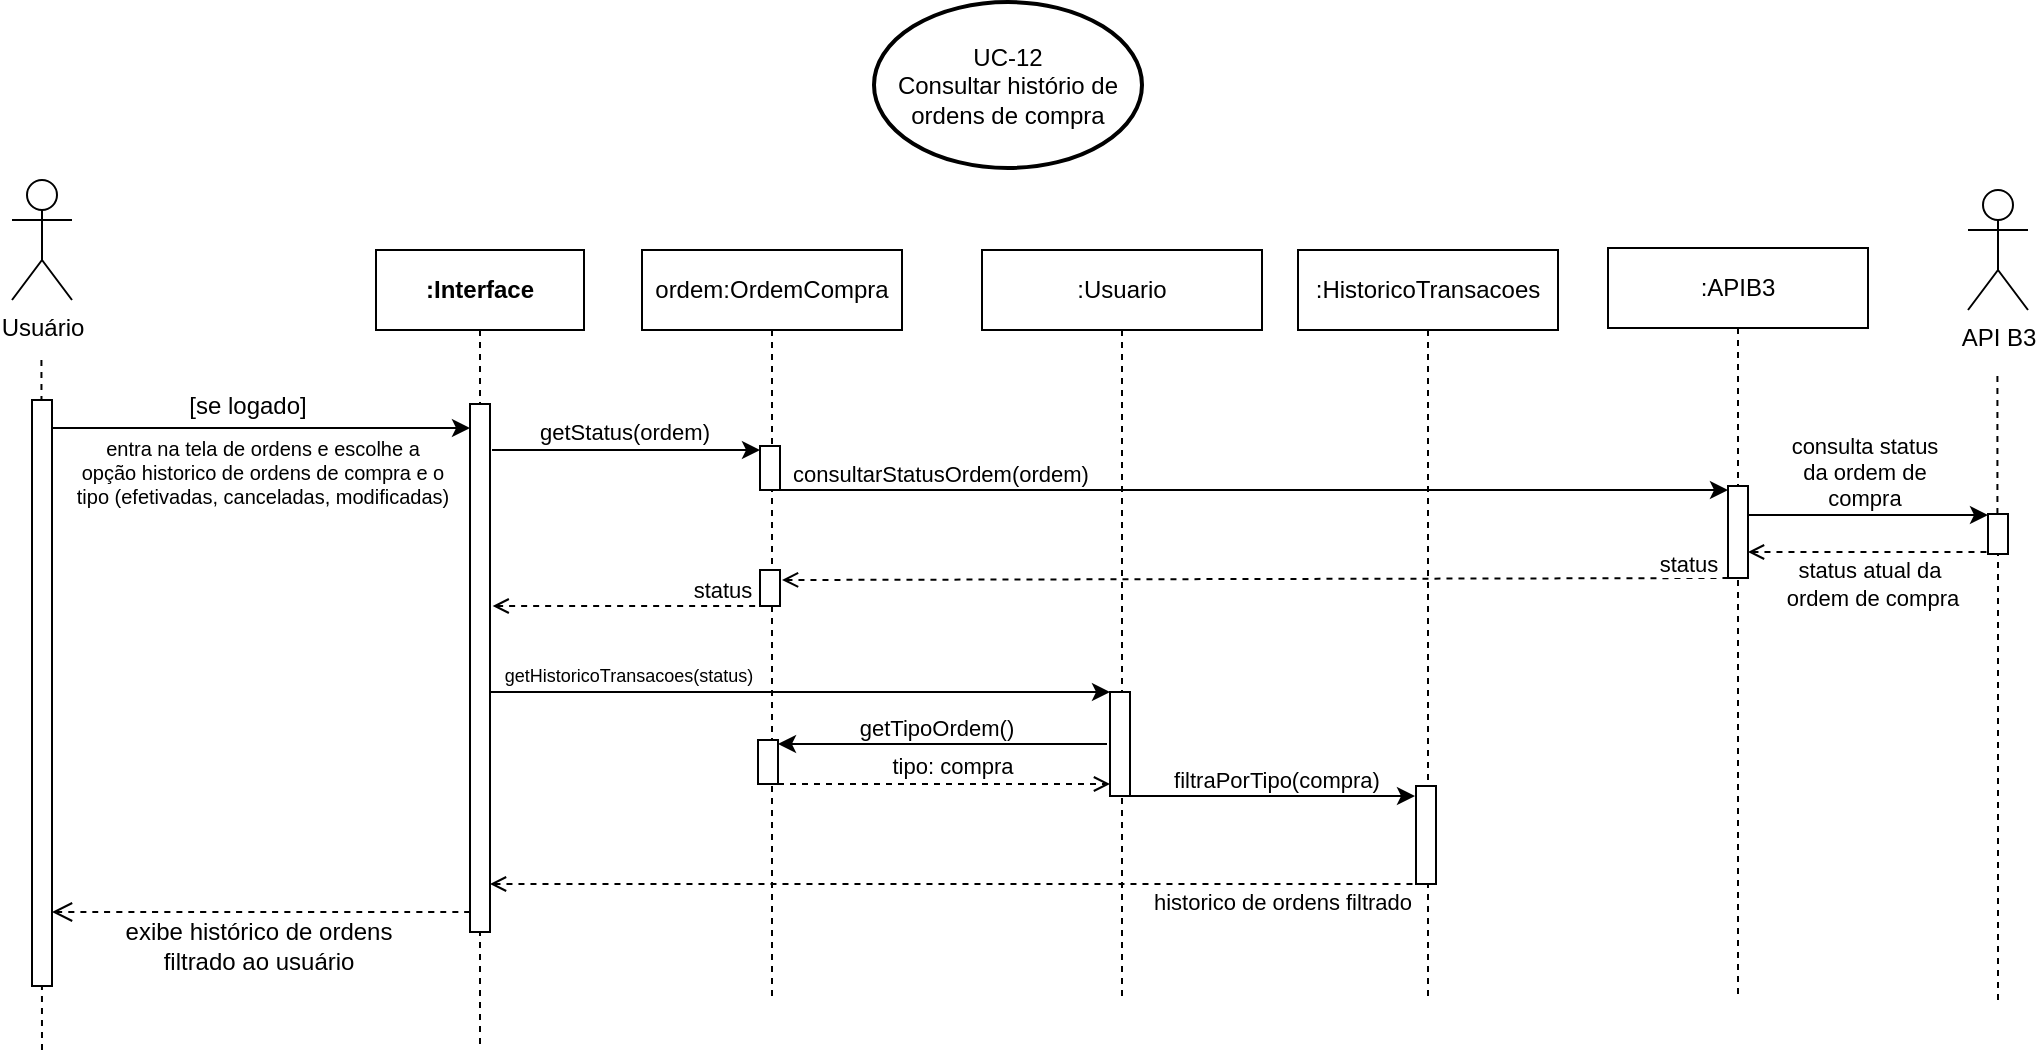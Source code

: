 <mxfile version="24.7.17">
  <diagram name="Página-1" id="LUhKTUrMw7wmdxUSNtai">
    <mxGraphModel dx="1434" dy="2010" grid="0" gridSize="10" guides="0" tooltips="1" connect="0" arrows="0" fold="1" page="1" pageScale="1" pageWidth="827" pageHeight="1169" math="0" shadow="0">
      <root>
        <mxCell id="0" />
        <mxCell id="1" parent="0" />
        <mxCell id="LeFruTOL68ddHuIKSZCm-1" value="Usuário" style="shape=umlActor;verticalLabelPosition=bottom;verticalAlign=top;html=1;" parent="1" vertex="1">
          <mxGeometry x="99" y="65" width="30" height="60" as="geometry" />
        </mxCell>
        <mxCell id="LeFruTOL68ddHuIKSZCm-2" value="" style="endArrow=none;dashed=1;html=1;rounded=0;" parent="1" edge="1">
          <mxGeometry width="50" height="50" relative="1" as="geometry">
            <mxPoint x="114" y="500" as="sourcePoint" />
            <mxPoint x="113.72" y="155" as="targetPoint" />
          </mxGeometry>
        </mxCell>
        <mxCell id="LeFruTOL68ddHuIKSZCm-5" value="" style="html=1;points=[[0,0,0,0,5],[0,1,0,0,-5],[1,0,0,0,5],[1,1,0,0,-5]];perimeter=orthogonalPerimeter;outlineConnect=0;targetShapes=umlLifeline;portConstraint=eastwest;newEdgeStyle={&quot;curved&quot;:0,&quot;rounded&quot;:0};" parent="1" vertex="1">
          <mxGeometry x="109" y="175" width="10" height="293" as="geometry" />
        </mxCell>
        <mxCell id="LeFruTOL68ddHuIKSZCm-6" value=":Usuario" style="shape=umlLifeline;perimeter=lifelinePerimeter;whiteSpace=wrap;html=1;container=1;dropTarget=0;collapsible=0;recursiveResize=0;outlineConnect=0;portConstraint=eastwest;newEdgeStyle={&quot;curved&quot;:0,&quot;rounded&quot;:0};" parent="1" vertex="1">
          <mxGeometry x="584" y="100" width="140" height="375" as="geometry" />
        </mxCell>
        <mxCell id="LeFruTOL68ddHuIKSZCm-7" value="" style="html=1;points=[[0,0,0,0,5],[0,1,0,0,-5],[1,0,0,0,5],[1,1,0,0,-5]];perimeter=orthogonalPerimeter;outlineConnect=0;targetShapes=umlLifeline;portConstraint=eastwest;newEdgeStyle={&quot;curved&quot;:0,&quot;rounded&quot;:0};" parent="LeFruTOL68ddHuIKSZCm-6" vertex="1">
          <mxGeometry x="64" y="221" width="10" height="52" as="geometry" />
        </mxCell>
        <mxCell id="LeFruTOL68ddHuIKSZCm-8" value=":HistoricoTransacoes" style="shape=umlLifeline;perimeter=lifelinePerimeter;whiteSpace=wrap;html=1;container=1;dropTarget=0;collapsible=0;recursiveResize=0;outlineConnect=0;portConstraint=eastwest;newEdgeStyle={&quot;curved&quot;:0,&quot;rounded&quot;:0};" parent="1" vertex="1">
          <mxGeometry x="742" y="100" width="130" height="374" as="geometry" />
        </mxCell>
        <mxCell id="LeFruTOL68ddHuIKSZCm-54" value="" style="html=1;points=[[0,0,0,0,5],[0,1,0,0,-5],[1,0,0,0,5],[1,1,0,0,-5]];perimeter=orthogonalPerimeter;outlineConnect=0;targetShapes=umlLifeline;portConstraint=eastwest;newEdgeStyle={&quot;curved&quot;:0,&quot;rounded&quot;:0};" parent="LeFruTOL68ddHuIKSZCm-8" vertex="1">
          <mxGeometry x="59" y="268" width="10" height="49" as="geometry" />
        </mxCell>
        <mxCell id="LeFruTOL68ddHuIKSZCm-16" value="ordem:OrdemCompra" style="shape=umlLifeline;perimeter=lifelinePerimeter;whiteSpace=wrap;html=1;container=1;dropTarget=0;collapsible=0;recursiveResize=0;outlineConnect=0;portConstraint=eastwest;newEdgeStyle={&quot;curved&quot;:0,&quot;rounded&quot;:0};" parent="1" vertex="1">
          <mxGeometry x="414" y="100" width="130" height="376" as="geometry" />
        </mxCell>
        <mxCell id="LeFruTOL68ddHuIKSZCm-17" value="" style="html=1;points=[[0,0,0,0,5],[0,1,0,0,-5],[1,0,0,0,5],[1,1,0,0,-5]];perimeter=orthogonalPerimeter;outlineConnect=0;targetShapes=umlLifeline;portConstraint=eastwest;newEdgeStyle={&quot;curved&quot;:0,&quot;rounded&quot;:0};" parent="LeFruTOL68ddHuIKSZCm-16" vertex="1">
          <mxGeometry x="58" y="245" width="10" height="22" as="geometry" />
        </mxCell>
        <mxCell id="5VWyzkS2t0vmRnqxQFBa-20" value="" style="html=1;points=[[0,0,0,0,5],[0,1,0,0,-5],[1,0,0,0,5],[1,1,0,0,-5]];perimeter=orthogonalPerimeter;outlineConnect=0;targetShapes=umlLifeline;portConstraint=eastwest;newEdgeStyle={&quot;curved&quot;:0,&quot;rounded&quot;:0};" parent="LeFruTOL68ddHuIKSZCm-16" vertex="1">
          <mxGeometry x="59" y="98" width="10" height="22" as="geometry" />
        </mxCell>
        <mxCell id="5VWyzkS2t0vmRnqxQFBa-23" value="" style="html=1;points=[[0,0,0,0,5],[0,1,0,0,-5],[1,0,0,0,5],[1,1,0,0,-5]];perimeter=orthogonalPerimeter;outlineConnect=0;targetShapes=umlLifeline;portConstraint=eastwest;newEdgeStyle={&quot;curved&quot;:0,&quot;rounded&quot;:0};" parent="LeFruTOL68ddHuIKSZCm-16" vertex="1">
          <mxGeometry x="59" y="160" width="10" height="18" as="geometry" />
        </mxCell>
        <mxCell id="Ljz74V_naiSOcVQNEq21-2" value="" style="endArrow=none;html=1;rounded=0;endFill=0;startArrow=classic;startFill=1;" parent="1" source="LeFruTOL68ddHuIKSZCm-17" edge="1">
          <mxGeometry width="50" height="50" relative="1" as="geometry">
            <mxPoint x="510" y="347" as="sourcePoint" />
            <mxPoint x="646.5" y="347" as="targetPoint" />
          </mxGeometry>
        </mxCell>
        <mxCell id="Ljz74V_naiSOcVQNEq21-3" value="getTipoOrdem()" style="edgeLabel;html=1;align=center;verticalAlign=middle;resizable=0;points=[];" parent="Ljz74V_naiSOcVQNEq21-2" vertex="1" connectable="0">
          <mxGeometry x="0.153" relative="1" as="geometry">
            <mxPoint x="-16" y="-8" as="offset" />
          </mxGeometry>
        </mxCell>
        <mxCell id="Ljz74V_naiSOcVQNEq21-4" value="" style="endArrow=classic;html=1;rounded=0;" parent="1" edge="1">
          <mxGeometry width="50" height="50" relative="1" as="geometry">
            <mxPoint x="337" y="321" as="sourcePoint" />
            <mxPoint x="648" y="321" as="targetPoint" />
          </mxGeometry>
        </mxCell>
        <mxCell id="Ljz74V_naiSOcVQNEq21-5" value="getHistoricoTransacoes(status)" style="edgeLabel;html=1;align=center;verticalAlign=middle;resizable=0;points=[];fontSize=9;" parent="Ljz74V_naiSOcVQNEq21-4" vertex="1" connectable="0">
          <mxGeometry x="-0.508" y="1" relative="1" as="geometry">
            <mxPoint x="-7" y="-7" as="offset" />
          </mxGeometry>
        </mxCell>
        <mxCell id="Ljz74V_naiSOcVQNEq21-10" value="" style="endArrow=classic;html=1;rounded=0;startArrow=none;startFill=0;endFill=1;" parent="1" edge="1">
          <mxGeometry width="50" height="50" relative="1" as="geometry">
            <mxPoint x="658" y="373" as="sourcePoint" />
            <mxPoint x="800.5" y="373" as="targetPoint" />
          </mxGeometry>
        </mxCell>
        <mxCell id="Ljz74V_naiSOcVQNEq21-11" value="filtraPorTipo(compra)" style="edgeLabel;html=1;align=center;verticalAlign=middle;resizable=0;points=[];" parent="Ljz74V_naiSOcVQNEq21-10" vertex="1" connectable="0">
          <mxGeometry x="-0.129" y="-2" relative="1" as="geometry">
            <mxPoint x="11" y="-10" as="offset" />
          </mxGeometry>
        </mxCell>
        <mxCell id="Ljz74V_naiSOcVQNEq21-12" value="" style="endArrow=none;html=1;rounded=0;startArrow=open;startFill=0;endFill=0;dashed=1;" parent="1" source="5VWyzkS2t0vmRnqxQFBa-3" edge="1">
          <mxGeometry width="50" height="50" relative="1" as="geometry">
            <mxPoint x="124" y="417" as="sourcePoint" />
            <mxPoint x="804" y="417" as="targetPoint" />
          </mxGeometry>
        </mxCell>
        <mxCell id="Ljz74V_naiSOcVQNEq21-13" value="historico de ordens filtrado" style="edgeLabel;html=1;align=center;verticalAlign=middle;resizable=0;points=[];" parent="Ljz74V_naiSOcVQNEq21-12" vertex="1" connectable="0">
          <mxGeometry x="-0.356" y="2" relative="1" as="geometry">
            <mxPoint x="246" y="11" as="offset" />
          </mxGeometry>
        </mxCell>
        <mxCell id="74VVQBNJoS1xNWypdeis-2" value="" style="endArrow=open;html=1;rounded=0;startArrow=none;startFill=0;endFill=0;dashed=1;" parent="1" edge="1">
          <mxGeometry width="50" height="50" relative="1" as="geometry">
            <mxPoint x="482" y="367" as="sourcePoint" />
            <mxPoint x="648.0" y="367" as="targetPoint" />
          </mxGeometry>
        </mxCell>
        <mxCell id="74VVQBNJoS1xNWypdeis-3" value="tipo: compra" style="edgeLabel;html=1;align=center;verticalAlign=middle;resizable=0;points=[];" parent="74VVQBNJoS1xNWypdeis-2" vertex="1" connectable="0">
          <mxGeometry x="0.455" y="1" relative="1" as="geometry">
            <mxPoint x="-34" y="-8" as="offset" />
          </mxGeometry>
        </mxCell>
        <mxCell id="74VVQBNJoS1xNWypdeis-6" value="[se logado]" style="text;html=1;align=center;verticalAlign=middle;whiteSpace=wrap;rounded=0;" parent="1" vertex="1">
          <mxGeometry x="177" y="163" width="80" height="30" as="geometry" />
        </mxCell>
        <mxCell id="5VWyzkS2t0vmRnqxQFBa-1" value="UC-12&lt;div&gt;Consultar histório de ordens de compra&lt;/div&gt;" style="strokeWidth=2;html=1;shape=mxgraph.flowchart.start_1;whiteSpace=wrap;" parent="1" vertex="1">
          <mxGeometry x="530" y="-24" width="134" height="83" as="geometry" />
        </mxCell>
        <mxCell id="5VWyzkS2t0vmRnqxQFBa-2" value="&lt;b&gt;:Interface&lt;/b&gt;" style="shape=umlLifeline;perimeter=lifelinePerimeter;whiteSpace=wrap;html=1;container=0;dropTarget=0;collapsible=0;recursiveResize=0;outlineConnect=0;portConstraint=eastwest;newEdgeStyle={&quot;edgeStyle&quot;:&quot;elbowEdgeStyle&quot;,&quot;elbow&quot;:&quot;vertical&quot;,&quot;curved&quot;:0,&quot;rounded&quot;:0};" parent="1" vertex="1">
          <mxGeometry x="281" y="100" width="104" height="399" as="geometry" />
        </mxCell>
        <mxCell id="5VWyzkS2t0vmRnqxQFBa-3" value="" style="html=1;points=[];perimeter=orthogonalPerimeter;outlineConnect=0;targetShapes=umlLifeline;portConstraint=eastwest;newEdgeStyle={&quot;edgeStyle&quot;:&quot;elbowEdgeStyle&quot;,&quot;elbow&quot;:&quot;vertical&quot;,&quot;curved&quot;:0,&quot;rounded&quot;:0};" parent="5VWyzkS2t0vmRnqxQFBa-2" vertex="1">
          <mxGeometry x="47" y="77" width="10" height="264" as="geometry" />
        </mxCell>
        <mxCell id="5VWyzkS2t0vmRnqxQFBa-4" value="" style="endArrow=classic;html=1;rounded=0;" parent="1" target="5VWyzkS2t0vmRnqxQFBa-3" edge="1">
          <mxGeometry width="50" height="50" relative="1" as="geometry">
            <mxPoint x="119" y="189" as="sourcePoint" />
            <mxPoint x="291" y="188" as="targetPoint" />
          </mxGeometry>
        </mxCell>
        <mxCell id="5VWyzkS2t0vmRnqxQFBa-5" value="entra na tela de ordens e escolhe a&lt;div style=&quot;font-size: 10px;&quot;&gt;opção historico de ordens de compra e o&lt;/div&gt;&lt;div style=&quot;font-size: 10px;&quot;&gt;tipo (efetivadas, canceladas, modificadas)&lt;/div&gt;" style="edgeLabel;html=1;align=center;verticalAlign=middle;resizable=0;points=[];fontSize=10;" parent="5VWyzkS2t0vmRnqxQFBa-4" vertex="1" connectable="0">
          <mxGeometry x="-0.508" y="1" relative="1" as="geometry">
            <mxPoint x="53" y="23" as="offset" />
          </mxGeometry>
        </mxCell>
        <mxCell id="5VWyzkS2t0vmRnqxQFBa-6" value=":APIB3" style="shape=umlLifeline;perimeter=lifelinePerimeter;whiteSpace=wrap;html=1;container=1;dropTarget=0;collapsible=0;recursiveResize=0;outlineConnect=0;portConstraint=eastwest;newEdgeStyle={&quot;curved&quot;:0,&quot;rounded&quot;:0};" parent="1" vertex="1">
          <mxGeometry x="897" y="99" width="130" height="373" as="geometry" />
        </mxCell>
        <mxCell id="5VWyzkS2t0vmRnqxQFBa-7" value="" style="html=1;points=[[0,0,0,0,5],[0,1,0,0,-5],[1,0,0,0,5],[1,1,0,0,-5]];perimeter=orthogonalPerimeter;outlineConnect=0;targetShapes=umlLifeline;portConstraint=eastwest;newEdgeStyle={&quot;curved&quot;:0,&quot;rounded&quot;:0};" parent="5VWyzkS2t0vmRnqxQFBa-6" vertex="1">
          <mxGeometry x="60" y="119" width="10" height="46" as="geometry" />
        </mxCell>
        <mxCell id="5VWyzkS2t0vmRnqxQFBa-8" value="API B3" style="shape=umlActor;verticalLabelPosition=bottom;verticalAlign=top;html=1;" parent="1" vertex="1">
          <mxGeometry x="1077" y="70" width="30" height="60" as="geometry" />
        </mxCell>
        <mxCell id="5VWyzkS2t0vmRnqxQFBa-9" value="" style="endArrow=none;dashed=1;html=1;rounded=0;" parent="1" source="5VWyzkS2t0vmRnqxQFBa-11" edge="1">
          <mxGeometry width="50" height="50" relative="1" as="geometry">
            <mxPoint x="1091.99" y="440" as="sourcePoint" />
            <mxPoint x="1091.71" y="160" as="targetPoint" />
          </mxGeometry>
        </mxCell>
        <mxCell id="5VWyzkS2t0vmRnqxQFBa-10" value="" style="endArrow=none;dashed=1;html=1;rounded=0;" parent="1" target="5VWyzkS2t0vmRnqxQFBa-11" edge="1">
          <mxGeometry width="50" height="50" relative="1" as="geometry">
            <mxPoint x="1092" y="475" as="sourcePoint" />
            <mxPoint x="1091.71" y="160" as="targetPoint" />
          </mxGeometry>
        </mxCell>
        <mxCell id="5VWyzkS2t0vmRnqxQFBa-11" value="" style="html=1;points=[[0,0,0,0,5],[0,1,0,0,-5],[1,0,0,0,5],[1,1,0,0,-5]];perimeter=orthogonalPerimeter;outlineConnect=0;targetShapes=umlLifeline;portConstraint=eastwest;newEdgeStyle={&quot;curved&quot;:0,&quot;rounded&quot;:0};" parent="1" vertex="1">
          <mxGeometry x="1087" y="232" width="10" height="20" as="geometry" />
        </mxCell>
        <mxCell id="5VWyzkS2t0vmRnqxQFBa-12" value="" style="endArrow=classic;html=1;rounded=0;" parent="1" edge="1">
          <mxGeometry width="50" height="50" relative="1" as="geometry">
            <mxPoint x="967.0" y="232.5" as="sourcePoint" />
            <mxPoint x="1087.0" y="232.5" as="targetPoint" />
          </mxGeometry>
        </mxCell>
        <mxCell id="5VWyzkS2t0vmRnqxQFBa-13" value="consulta status&lt;div&gt;da ordem de&lt;/div&gt;&lt;div&gt;compra&lt;/div&gt;" style="edgeLabel;html=1;align=center;verticalAlign=middle;resizable=0;points=[];" parent="5VWyzkS2t0vmRnqxQFBa-12" vertex="1" connectable="0">
          <mxGeometry x="0.12" relative="1" as="geometry">
            <mxPoint x="-9" y="-22" as="offset" />
          </mxGeometry>
        </mxCell>
        <mxCell id="5VWyzkS2t0vmRnqxQFBa-14" value="" style="endArrow=none;html=1;rounded=0;startArrow=open;startFill=0;endFill=0;dashed=1;" parent="1" edge="1">
          <mxGeometry width="50" height="50" relative="1" as="geometry">
            <mxPoint x="967.0" y="251.0" as="sourcePoint" />
            <mxPoint x="1087.0" y="251.0" as="targetPoint" />
          </mxGeometry>
        </mxCell>
        <mxCell id="5VWyzkS2t0vmRnqxQFBa-15" value="status atual da&amp;nbsp;&lt;div&gt;ordem de compra&lt;/div&gt;" style="edgeLabel;html=1;align=center;verticalAlign=middle;resizable=0;points=[];" parent="5VWyzkS2t0vmRnqxQFBa-14" vertex="1" connectable="0">
          <mxGeometry x="0.12" relative="1" as="geometry">
            <mxPoint x="-5" y="16" as="offset" />
          </mxGeometry>
        </mxCell>
        <mxCell id="5VWyzkS2t0vmRnqxQFBa-16" value="" style="endArrow=classic;html=1;rounded=0;" parent="1" target="5VWyzkS2t0vmRnqxQFBa-20" edge="1">
          <mxGeometry width="50" height="50" relative="1" as="geometry">
            <mxPoint x="339" y="200" as="sourcePoint" />
            <mxPoint x="463" y="200" as="targetPoint" />
          </mxGeometry>
        </mxCell>
        <mxCell id="5VWyzkS2t0vmRnqxQFBa-17" value="getStatus(ordem)" style="edgeLabel;html=1;align=center;verticalAlign=middle;resizable=0;points=[];" parent="5VWyzkS2t0vmRnqxQFBa-16" vertex="1" connectable="0">
          <mxGeometry x="0.153" relative="1" as="geometry">
            <mxPoint x="-12" y="-9" as="offset" />
          </mxGeometry>
        </mxCell>
        <mxCell id="5VWyzkS2t0vmRnqxQFBa-18" value="" style="endArrow=classic;html=1;rounded=0;" parent="1" target="5VWyzkS2t0vmRnqxQFBa-7" edge="1">
          <mxGeometry width="50" height="50" relative="1" as="geometry">
            <mxPoint x="483" y="220" as="sourcePoint" />
            <mxPoint x="656" y="220" as="targetPoint" />
          </mxGeometry>
        </mxCell>
        <mxCell id="5VWyzkS2t0vmRnqxQFBa-19" value="consultarStatusOrdem(ordem)" style="edgeLabel;html=1;align=center;verticalAlign=middle;resizable=0;points=[];" parent="5VWyzkS2t0vmRnqxQFBa-18" vertex="1" connectable="0">
          <mxGeometry x="-0.508" y="1" relative="1" as="geometry">
            <mxPoint x="-37" y="-7" as="offset" />
          </mxGeometry>
        </mxCell>
        <mxCell id="5VWyzkS2t0vmRnqxQFBa-21" value="" style="endArrow=none;html=1;rounded=0;startArrow=open;startFill=0;endFill=0;dashed=1;" parent="1" edge="1">
          <mxGeometry width="50" height="50" relative="1" as="geometry">
            <mxPoint x="484" y="265" as="sourcePoint" />
            <mxPoint x="959.5" y="264" as="targetPoint" />
          </mxGeometry>
        </mxCell>
        <mxCell id="5VWyzkS2t0vmRnqxQFBa-22" value="status" style="edgeLabel;html=1;align=center;verticalAlign=middle;resizable=0;points=[];" parent="5VWyzkS2t0vmRnqxQFBa-21" vertex="1" connectable="0">
          <mxGeometry x="-0.356" y="2" relative="1" as="geometry">
            <mxPoint x="300" y="-6" as="offset" />
          </mxGeometry>
        </mxCell>
        <mxCell id="5VWyzkS2t0vmRnqxQFBa-24" value="" style="endArrow=none;html=1;rounded=0;startArrow=open;startFill=0;endFill=0;dashed=1;" parent="1" edge="1">
          <mxGeometry width="50" height="50" relative="1" as="geometry">
            <mxPoint x="339.333" y="278" as="sourcePoint" />
            <mxPoint x="475.5" y="278" as="targetPoint" />
          </mxGeometry>
        </mxCell>
        <mxCell id="5VWyzkS2t0vmRnqxQFBa-25" value="status" style="edgeLabel;html=1;align=center;verticalAlign=middle;resizable=0;points=[];" parent="5VWyzkS2t0vmRnqxQFBa-24" vertex="1" connectable="0">
          <mxGeometry x="-0.356" y="2" relative="1" as="geometry">
            <mxPoint x="70" y="-6" as="offset" />
          </mxGeometry>
        </mxCell>
        <mxCell id="5VWyzkS2t0vmRnqxQFBa-27" value="" style="endArrow=open;html=1;rounded=0;fontSize=12;startSize=8;endSize=8;curved=1;endFill=0;dashed=1;" parent="1" target="LeFruTOL68ddHuIKSZCm-5" edge="1">
          <mxGeometry width="50" height="50" relative="1" as="geometry">
            <mxPoint x="328" y="431" as="sourcePoint" />
            <mxPoint x="378" y="381" as="targetPoint" />
          </mxGeometry>
        </mxCell>
        <mxCell id="5VWyzkS2t0vmRnqxQFBa-28" value="exibe histórico de ordens&lt;div&gt;filtrado ao usuário&lt;/div&gt;" style="edgeLabel;html=1;align=center;verticalAlign=middle;resizable=0;points=[];fontSize=12;" parent="5VWyzkS2t0vmRnqxQFBa-27" vertex="1" connectable="0">
          <mxGeometry x="0.085" y="-1" relative="1" as="geometry">
            <mxPoint x="7" y="18" as="offset" />
          </mxGeometry>
        </mxCell>
      </root>
    </mxGraphModel>
  </diagram>
</mxfile>
